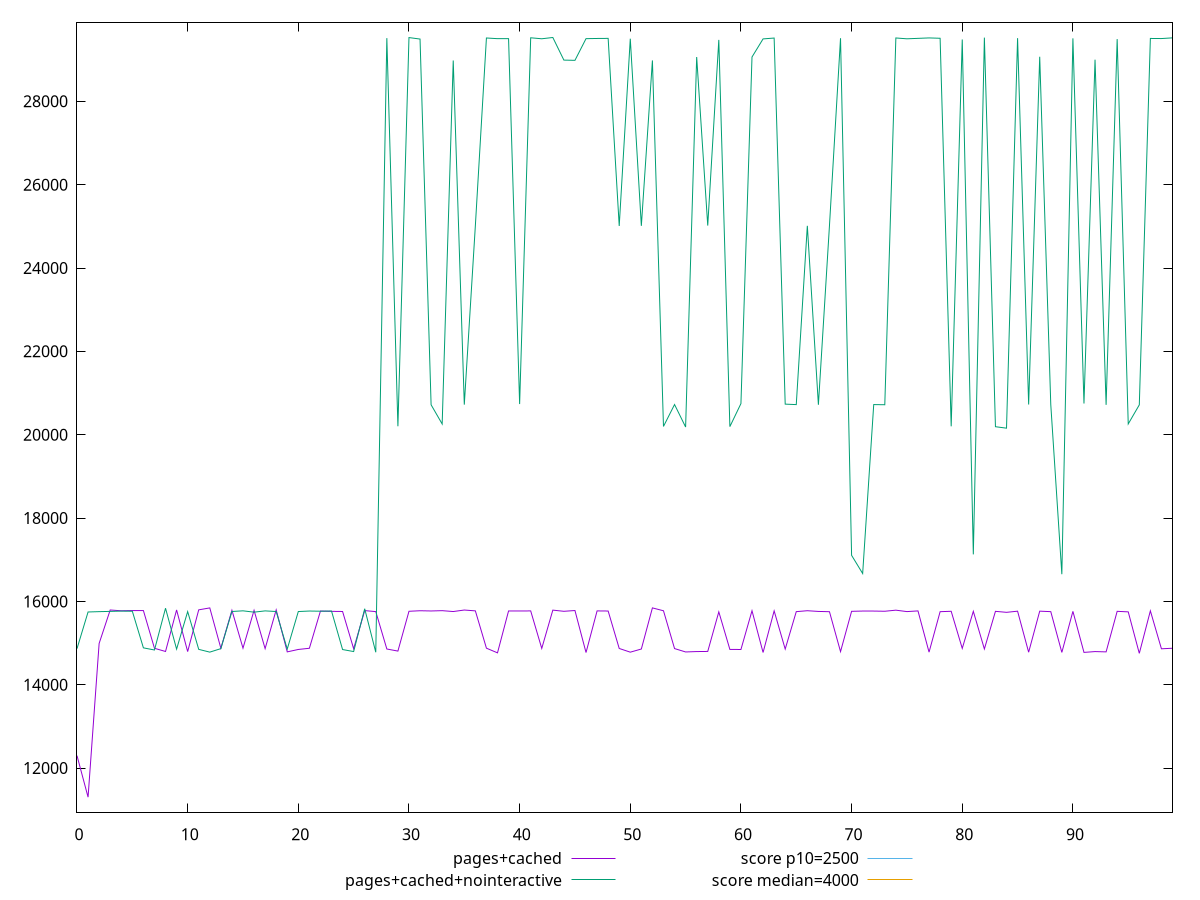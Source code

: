 reset

$pagesCached <<EOF
0 12297.864000000001
1 11302.4264
2 14990.777999999998
3 15793.374600000003
4 15774.361799999999
5 15780.0128
6 15780.274
7 14874.6468
8 14798.004800000002
9 15794.707999999997
10 14795.270499999999
11 15796.9214
12 15843.482950000001
13 14875.913699999997
14 15786.271800000002
15 14877.4716
16 15785.658799999996
17 14866.3611
18 15796.203399999999
19 14788.307149999997
20 14846.4471
21 14875.073699999997
22 15768.178600000003
23 15760.802200000002
24 15757.477600000002
25 14864.359200000003
26 15778.9784
27 15754.366000000005
28 14857.394399999997
29 14807.443599999999
30 15762.537800000002
31 15775.528800000002
32 15769.932799999999
33 15777.391799999998
34 15756.468999999997
35 15792.407399999998
36 15772.714200000002
37 14877.237900000004
38 14765.122650000007
39 15770.496200000003
40 15770.374200000002
41 15771.1112
42 14871.3225
43 15790.202199999996
44 15762.116199999995
45 15780.8462
46 14772.670849999999
47 15771.576200000005
48 15768.7028
49 14870.253300000002
50 14781.5129
51 14857.1532
52 15844.007299999994
53 15774.6192
54 14867.745899999998
55 14786.544799999996
56 14796.016750000003
57 14798.621399999998
58 15748.511000000002
59 14847.4122
60 14845.638899999998
61 15775.656200000001
62 14773.476900000003
63 15772.314000000002
64 14855.881200000002
65 15753.658400000004
66 15776.0894
67 15758.886200000006
68 15752.642799999998
69 14794.5052
70 15761.421400000005
71 15768.0368
72 15767.756800000003
73 15763.108600000003
74 15789.206799999996
75 15754.965800000002
76 15771.559800000003
77 14781.807749999996
78 15752.9326
79 15762.4366
80 14871.986099999998
81 15761.626400000003
82 14857.607100000001
83 15761.0944
84 15737.386399999998
85 15764.974000000006
86 14780.1696
87 15765.244999999999
88 15753.826999999997
89 14775.54525
90 15761.4466
91 14776.084900000002
92 14795.447500000004
93 14788.3953
94 15761.391400000002
95 15748.562600000001
96 14752.660249999997
97 15773.186799999998
98 14862.385800000002
99 14875.500900000003
EOF

$pagesCachedNointeractive <<EOF
0 14866.0248
1 15745.877999999997
2 15753.874999999998
3 15759.6566
4 15767.026400000004
5 15763.450800000004
6 14885.2746
7 14833.509600000001
8 15835.988199999996
9 14854.406399999996
10 15754.467799999999
11 14848.674900000005
12 14782.451350000003
13 14866.3947
14 15757.621600000006
15 15773.3862
16 15741.674600000002
17 15771.961400000004
18 15757.101799999999
19 14855.9307
20 15756.403800000004
21 15768.4116
22 15763.934000000001
23 15768.652000000002
24 14844.441000000003
25 14796.266700000004
26 15823.142050000004
27 14779.420749999997
28 29516.41800000002
29 20203.332150000006
30 29529.484049999995
31 29493.83819999999
32 20717.605
33 20257.017900000006
34 28978.956999999988
35 20721.6248
36 25015.434400000006
37 29519.331899999986
38 29503.317300000006
39 29504.01930000002
40 20735.699599999996
41 29524.1955
42 29500.832849999988
43 29531.422649999986
44 28988.656499999994
45 28983.224249999996
46 29503.325850000016
47 29507.824049999996
48 29510.0484
49 25008.663049999996
50 29502.626099999987
51 25011.61485
52 28980.691749999998
53 20198.16775
54 20723.6057
55 20184.1243
56 29062.63929999999
57 25017.922800000015
58 29473.64069999999
59 20193.480450000003
60 20746.24429999999
61 29063.118000000013
62 29497.533899999995
63 29518.015499999998
64 20733.413600000007
65 20721.8318
66 25012.507449999994
67 20717.605
68 25015.398299999993
69 29514.467099999987
70 17105.14395
71 16668.5837
72 20722.594800000006
73 20718.573300000007
74 29519.956199999993
75 29499.887699999996
76 29510.661300000003
77 29521.085100000008
78 29512.67084999999
79 20201.094950000006
80 29483.33745000001
81 17127.376349999995
82 29528.36655
83 20191.803500000005
84 20156.669850000002
85 29515.06724999999
86 20724.5118
87 29069.45550000001
88 20721.848600000005
89 16652.0663
90 29510.67839999999
91 20747.983099999998
92 28998.35425000001
93 20715.967700000005
94 29493.602100000015
95 20258.022900000004
96 20716.110599999996
97 29508.172800000008
98 29506.069200000013
99 29522.33954999999
EOF

set key outside below
set xrange [0:99]
set yrange [10937.846475:29896.002574999984]
set trange [10937.846475:29896.002574999984]
set terminal svg size 640, 520 enhanced background rgb 'white'
set output "reprap/largest-contentful-paint/comparison/line/2_vs_3.svg"

plot $pagesCached title "pages+cached" with line, \
     $pagesCachedNointeractive title "pages+cached+nointeractive" with line, \
     2500 title "score p10=2500", \
     4000 title "score median=4000"

reset
